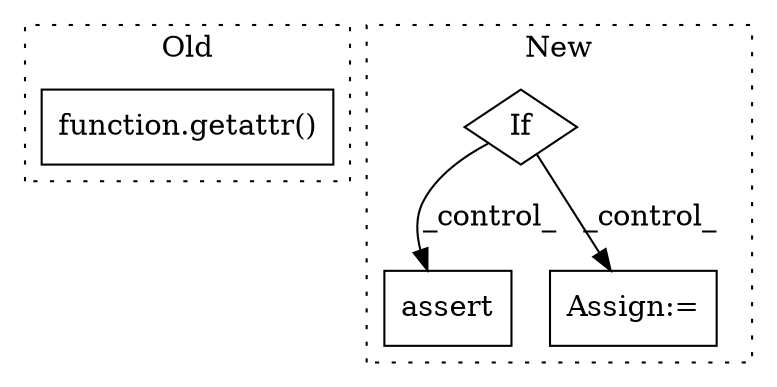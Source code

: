 digraph G {
subgraph cluster0 {
1 [label="function.getattr()" a="75" s="1256,1283" l="8,1" shape="box"];
label = "Old";
style="dotted";
}
subgraph cluster1 {
2 [label="assert" a="65" s="735" l="7" shape="box"];
3 [label="If" a="96" s="704" l="3" shape="diamond"];
4 [label="Assign:=" a="68" s="1111" l="3" shape="box"];
label = "New";
style="dotted";
}
3 -> 4 [label="_control_"];
3 -> 2 [label="_control_"];
}